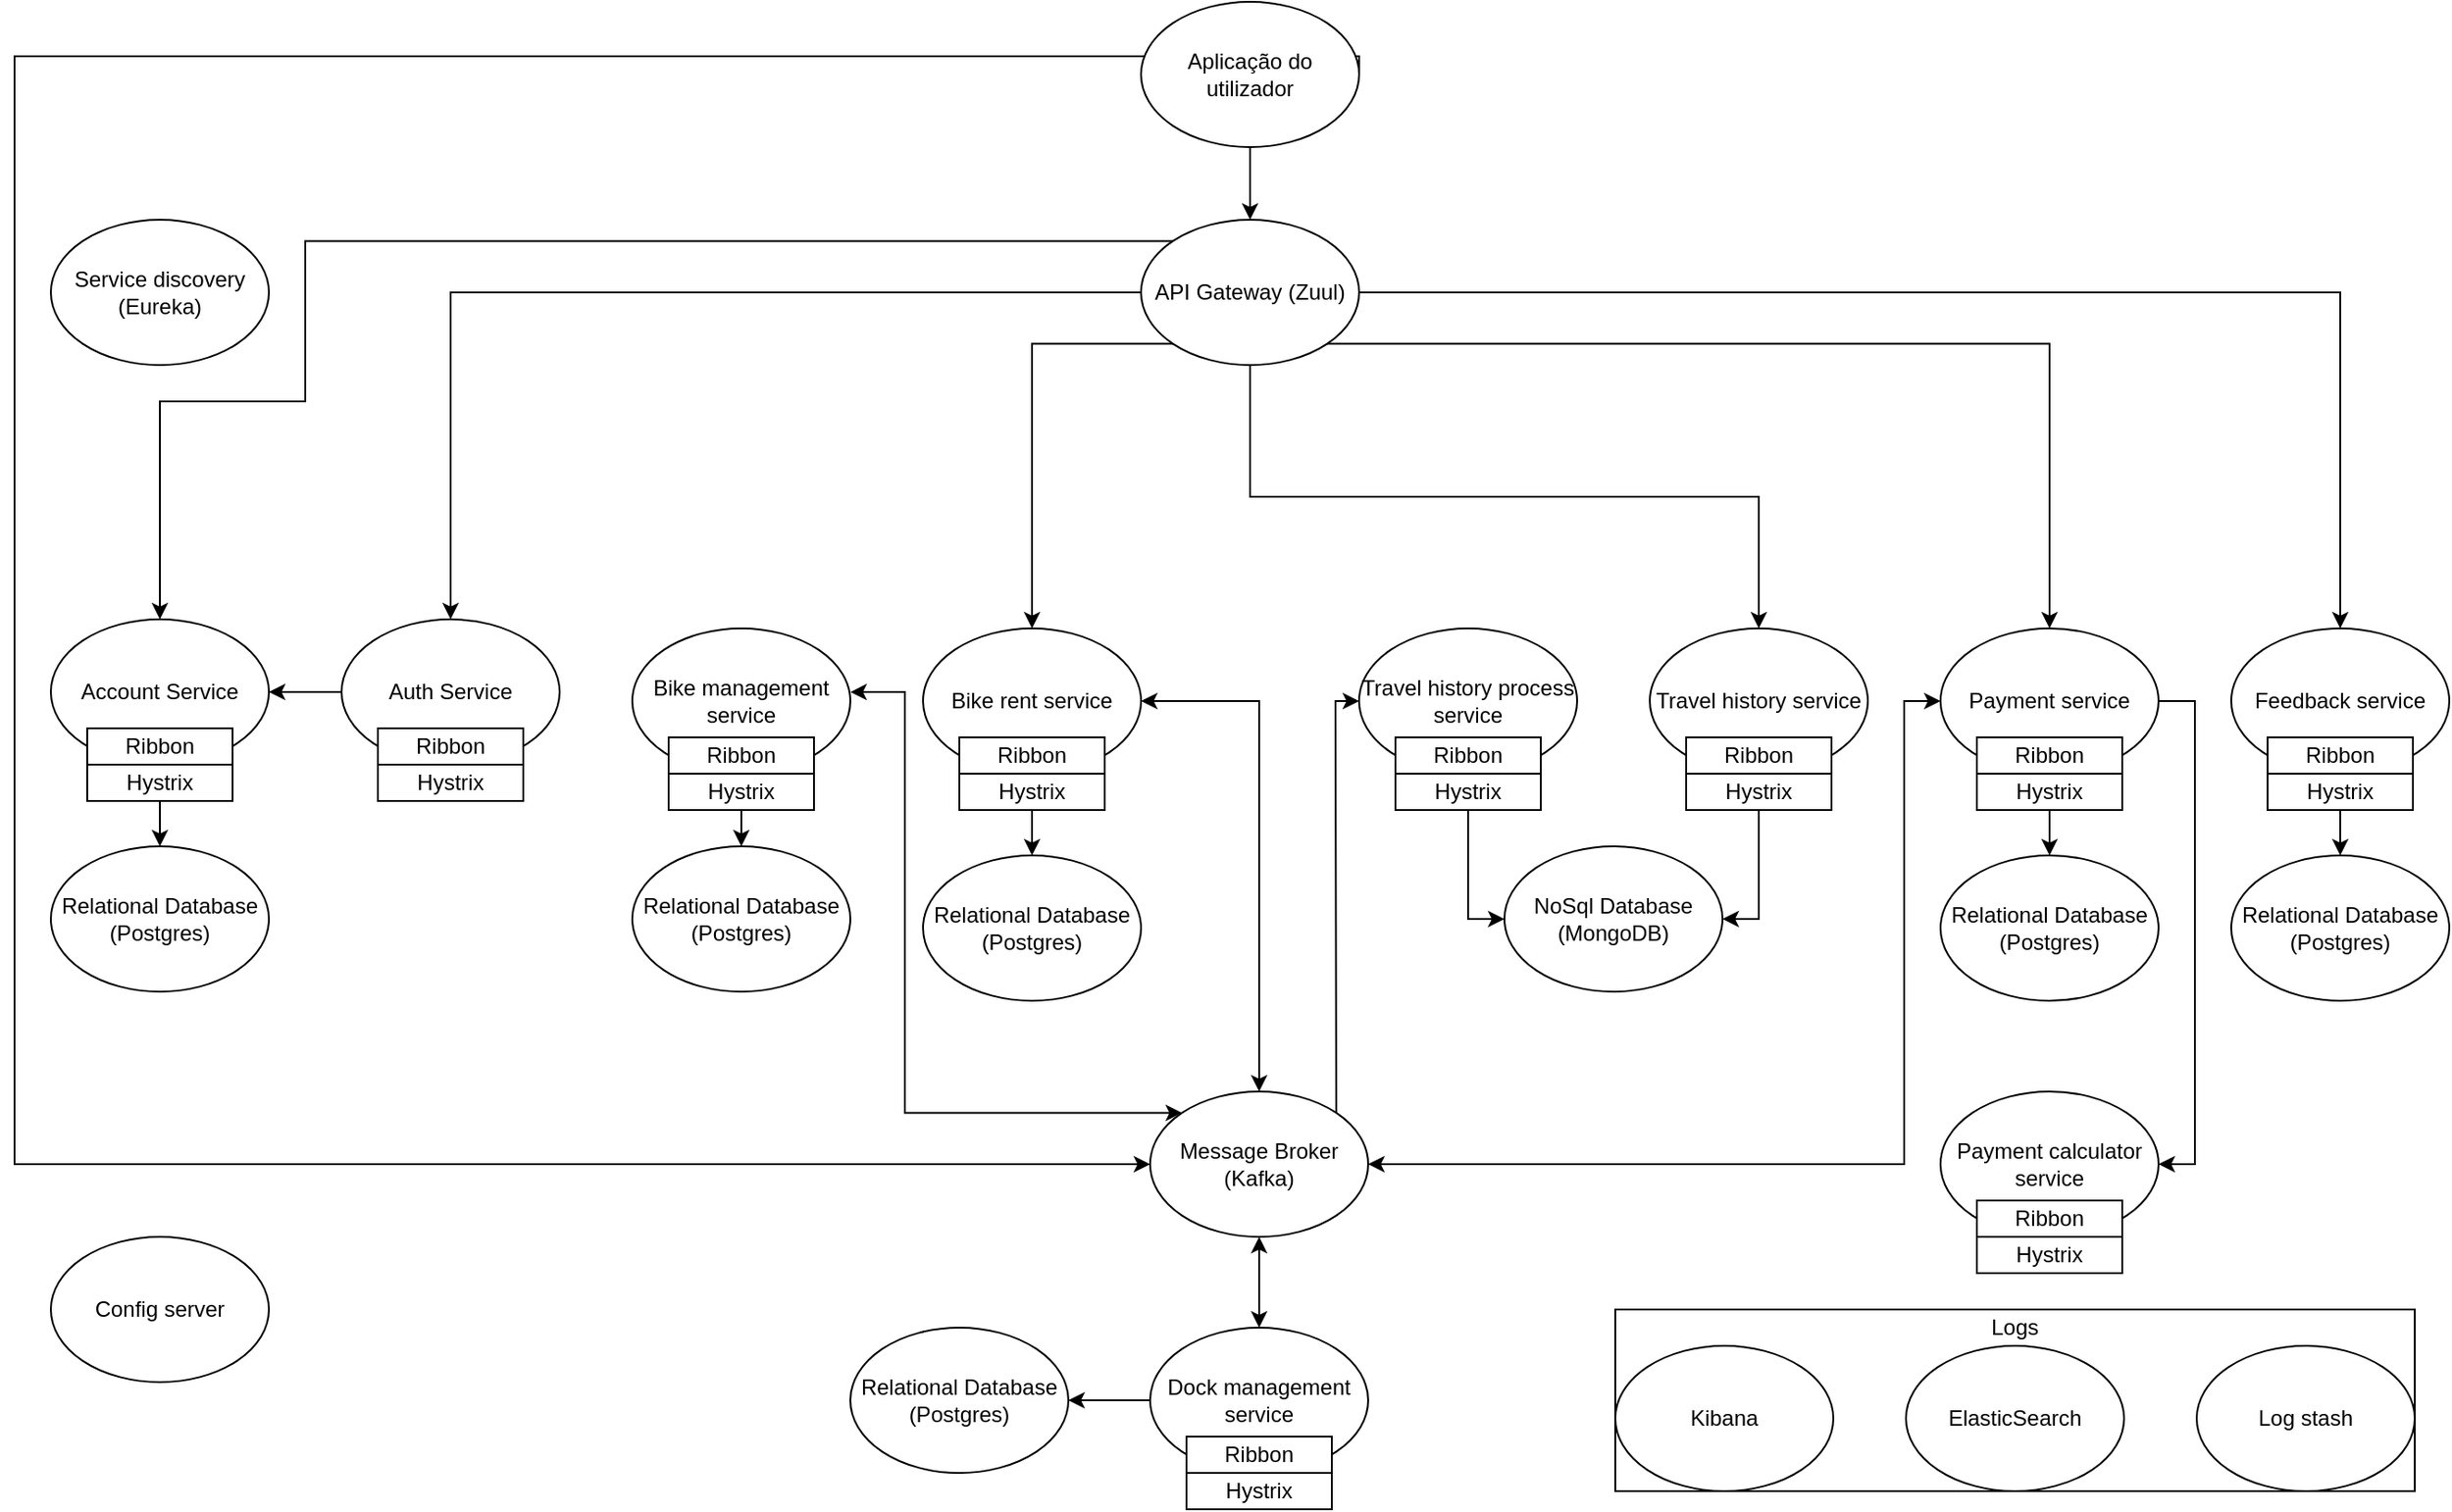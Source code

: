 <mxfile version="13.10.0" type="embed">
    <diagram id="CJzdPwFb055Scu8D0wkf" name="Page-1">
        <mxGraphModel dx="2063" dy="1266" grid="1" gridSize="10" guides="1" tooltips="1" connect="1" arrows="1" fold="1" page="1" pageScale="1" pageWidth="827" pageHeight="1169" math="0" shadow="0">
            <root>
                <mxCell id="0"/>
                <mxCell id="1" parent="0"/>
                <mxCell id="0WRFsFUqXYq3tekZzmE6-127" style="edgeStyle=orthogonalEdgeStyle;rounded=0;orthogonalLoop=1;jettySize=auto;html=1;exitX=1;exitY=0.5;exitDx=0;exitDy=0;entryX=0;entryY=0.5;entryDx=0;entryDy=0;" parent="1" source="0WRFsFUqXYq3tekZzmE6-1" target="0WRFsFUqXYq3tekZzmE6-118" edge="1">
                    <mxGeometry relative="1" as="geometry">
                        <Array as="points">
                            <mxPoint x="880" y="70"/>
                            <mxPoint x="140" y="70"/>
                            <mxPoint x="140" y="680"/>
                        </Array>
                    </mxGeometry>
                </mxCell>
                <mxCell id="0WRFsFUqXYq3tekZzmE6-195" style="edgeStyle=orthogonalEdgeStyle;rounded=0;orthogonalLoop=1;jettySize=auto;html=1;exitX=0.5;exitY=1;exitDx=0;exitDy=0;" parent="1" source="0WRFsFUqXYq3tekZzmE6-1" target="0WRFsFUqXYq3tekZzmE6-29" edge="1">
                    <mxGeometry relative="1" as="geometry"/>
                </mxCell>
                <mxCell id="0WRFsFUqXYq3tekZzmE6-1" value="Aplicação do utilizador" style="ellipse;whiteSpace=wrap;html=1;" parent="1" vertex="1">
                    <mxGeometry x="760" y="40" width="120" height="80" as="geometry"/>
                </mxCell>
                <mxCell id="0WRFsFUqXYq3tekZzmE6-28" value="Service discovery (Eureka)" style="ellipse;whiteSpace=wrap;html=1;" parent="1" vertex="1">
                    <mxGeometry x="160" y="160" width="120" height="80" as="geometry"/>
                </mxCell>
                <mxCell id="0WRFsFUqXYq3tekZzmE6-91" style="edgeStyle=orthogonalEdgeStyle;rounded=0;orthogonalLoop=1;jettySize=auto;html=1;entryX=0.5;entryY=0;entryDx=0;entryDy=0;" parent="1" source="0WRFsFUqXYq3tekZzmE6-29" target="0WRFsFUqXYq3tekZzmE6-34" edge="1">
                    <mxGeometry relative="1" as="geometry">
                        <Array as="points">
                            <mxPoint x="380" y="200"/>
                        </Array>
                    </mxGeometry>
                </mxCell>
                <mxCell id="0WRFsFUqXYq3tekZzmE6-205" style="edgeStyle=orthogonalEdgeStyle;rounded=0;orthogonalLoop=1;jettySize=auto;html=1;exitX=0;exitY=0;exitDx=0;exitDy=0;entryX=0.5;entryY=0;entryDx=0;entryDy=0;" parent="1" source="0WRFsFUqXYq3tekZzmE6-29" target="0WRFsFUqXYq3tekZzmE6-35" edge="1">
                    <mxGeometry relative="1" as="geometry">
                        <Array as="points">
                            <mxPoint x="300" y="172"/>
                            <mxPoint x="300" y="260"/>
                            <mxPoint x="220" y="260"/>
                        </Array>
                    </mxGeometry>
                </mxCell>
                <mxCell id="0WRFsFUqXYq3tekZzmE6-212" style="edgeStyle=orthogonalEdgeStyle;rounded=0;orthogonalLoop=1;jettySize=auto;html=1;exitX=0.5;exitY=1;exitDx=0;exitDy=0;entryX=0.5;entryY=0;entryDx=0;entryDy=0;" parent="1" source="0WRFsFUqXYq3tekZzmE6-29" target="0WRFsFUqXYq3tekZzmE6-108" edge="1">
                    <mxGeometry relative="1" as="geometry"/>
                </mxCell>
                <mxCell id="0WRFsFUqXYq3tekZzmE6-215" style="edgeStyle=orthogonalEdgeStyle;rounded=0;orthogonalLoop=1;jettySize=auto;html=1;exitX=1;exitY=1;exitDx=0;exitDy=0;" parent="1" source="0WRFsFUqXYq3tekZzmE6-29" target="0WRFsFUqXYq3tekZzmE6-38" edge="1">
                    <mxGeometry relative="1" as="geometry"/>
                </mxCell>
                <mxCell id="0WRFsFUqXYq3tekZzmE6-217" style="edgeStyle=orthogonalEdgeStyle;rounded=0;orthogonalLoop=1;jettySize=auto;html=1;exitX=1;exitY=0.5;exitDx=0;exitDy=0;" parent="1" source="0WRFsFUqXYq3tekZzmE6-29" target="0WRFsFUqXYq3tekZzmE6-89" edge="1">
                    <mxGeometry relative="1" as="geometry"/>
                </mxCell>
                <mxCell id="0WRFsFUqXYq3tekZzmE6-232" style="edgeStyle=elbowEdgeStyle;rounded=0;orthogonalLoop=1;jettySize=auto;html=1;exitX=0;exitY=1;exitDx=0;exitDy=0;entryX=0.5;entryY=0;entryDx=0;entryDy=0;" parent="1" source="0WRFsFUqXYq3tekZzmE6-29" target="0WRFsFUqXYq3tekZzmE6-51" edge="1">
                    <mxGeometry relative="1" as="geometry">
                        <Array as="points">
                            <mxPoint x="700" y="310"/>
                        </Array>
                    </mxGeometry>
                </mxCell>
                <mxCell id="0WRFsFUqXYq3tekZzmE6-29" value="API Gateway (Zuul)" style="ellipse;whiteSpace=wrap;html=1;" parent="1" vertex="1">
                    <mxGeometry x="760" y="160" width="120" height="80" as="geometry"/>
                </mxCell>
                <mxCell id="0WRFsFUqXYq3tekZzmE6-32" value="Relational Database (Postgres)" style="ellipse;whiteSpace=wrap;html=1;" parent="1" vertex="1">
                    <mxGeometry x="160" y="505" width="120" height="80" as="geometry"/>
                </mxCell>
                <mxCell id="0WRFsFUqXYq3tekZzmE6-202" style="edgeStyle=orthogonalEdgeStyle;rounded=0;orthogonalLoop=1;jettySize=auto;html=1;exitX=0;exitY=0.5;exitDx=0;exitDy=0;entryX=1;entryY=0.5;entryDx=0;entryDy=0;" parent="1" source="0WRFsFUqXYq3tekZzmE6-34" target="0WRFsFUqXYq3tekZzmE6-35" edge="1">
                    <mxGeometry relative="1" as="geometry"/>
                </mxCell>
                <mxCell id="0WRFsFUqXYq3tekZzmE6-34" value="Auth Service" style="ellipse;whiteSpace=wrap;html=1;" parent="1" vertex="1">
                    <mxGeometry x="320" y="380" width="120" height="80" as="geometry"/>
                </mxCell>
                <mxCell id="0WRFsFUqXYq3tekZzmE6-37" style="edgeStyle=orthogonalEdgeStyle;rounded=0;orthogonalLoop=1;jettySize=auto;html=1;exitX=0.5;exitY=1;exitDx=0;exitDy=0;entryX=0.5;entryY=0;entryDx=0;entryDy=0;" parent="1" source="0WRFsFUqXYq3tekZzmE6-35" target="0WRFsFUqXYq3tekZzmE6-32" edge="1">
                    <mxGeometry relative="1" as="geometry"/>
                </mxCell>
                <mxCell id="0WRFsFUqXYq3tekZzmE6-50" style="edgeStyle=orthogonalEdgeStyle;rounded=0;orthogonalLoop=1;jettySize=auto;html=1;entryX=0.5;entryY=0;entryDx=0;entryDy=0;" parent="1" source="0WRFsFUqXYq3tekZzmE6-38" target="0WRFsFUqXYq3tekZzmE6-49" edge="1">
                    <mxGeometry relative="1" as="geometry"/>
                </mxCell>
                <mxCell id="2" style="edgeStyle=orthogonalEdgeStyle;rounded=0;orthogonalLoop=1;jettySize=auto;html=1;exitX=1;exitY=0.5;exitDx=0;exitDy=0;entryX=1;entryY=0.5;entryDx=0;entryDy=0;" edge="1" parent="1" source="0WRFsFUqXYq3tekZzmE6-38" target="0WRFsFUqXYq3tekZzmE6-65">
                    <mxGeometry relative="1" as="geometry"/>
                </mxCell>
                <mxCell id="0WRFsFUqXYq3tekZzmE6-38" value="Payment service" style="ellipse;whiteSpace=wrap;html=1;" parent="1" vertex="1">
                    <mxGeometry x="1200" y="385" width="120" height="80" as="geometry"/>
                </mxCell>
                <mxCell id="0WRFsFUqXYq3tekZzmE6-49" value="Relational Database (Postgres)" style="ellipse;whiteSpace=wrap;html=1;" parent="1" vertex="1">
                    <mxGeometry x="1200" y="510" width="120" height="80" as="geometry"/>
                </mxCell>
                <mxCell id="0WRFsFUqXYq3tekZzmE6-55" style="edgeStyle=orthogonalEdgeStyle;rounded=0;orthogonalLoop=1;jettySize=auto;html=1;entryX=0.5;entryY=0;entryDx=0;entryDy=0;" parent="1" source="0WRFsFUqXYq3tekZzmE6-51" target="0WRFsFUqXYq3tekZzmE6-54" edge="1">
                    <mxGeometry relative="1" as="geometry"/>
                </mxCell>
                <mxCell id="0WRFsFUqXYq3tekZzmE6-51" value="Bike rent service" style="ellipse;whiteSpace=wrap;html=1;" parent="1" vertex="1">
                    <mxGeometry x="640" y="385" width="120" height="80" as="geometry"/>
                </mxCell>
                <mxCell id="0WRFsFUqXYq3tekZzmE6-54" value="Relational Database (Postgres)" style="ellipse;whiteSpace=wrap;html=1;" parent="1" vertex="1">
                    <mxGeometry x="640" y="510" width="120" height="80" as="geometry"/>
                </mxCell>
                <mxCell id="0WRFsFUqXYq3tekZzmE6-70" value="" style="group" parent="1" vertex="1" connectable="0">
                    <mxGeometry x="1021" y="780" width="440" height="80" as="geometry"/>
                </mxCell>
                <mxCell id="0WRFsFUqXYq3tekZzmE6-71" value="" style="rounded=0;whiteSpace=wrap;html=1;" parent="0WRFsFUqXYq3tekZzmE6-70" vertex="1">
                    <mxGeometry y="-20" width="440" height="100" as="geometry"/>
                </mxCell>
                <mxCell id="0WRFsFUqXYq3tekZzmE6-72" value="Kibana" style="ellipse;whiteSpace=wrap;html=1;" parent="0WRFsFUqXYq3tekZzmE6-70" vertex="1">
                    <mxGeometry width="120" height="80" as="geometry"/>
                </mxCell>
                <mxCell id="0WRFsFUqXYq3tekZzmE6-73" value="ElasticSearch" style="ellipse;whiteSpace=wrap;html=1;" parent="0WRFsFUqXYq3tekZzmE6-70" vertex="1">
                    <mxGeometry x="160" width="120" height="80" as="geometry"/>
                </mxCell>
                <mxCell id="0WRFsFUqXYq3tekZzmE6-74" value="Log stash" style="ellipse;whiteSpace=wrap;html=1;" parent="0WRFsFUqXYq3tekZzmE6-70" vertex="1">
                    <mxGeometry x="320" width="120" height="80" as="geometry"/>
                </mxCell>
                <mxCell id="0WRFsFUqXYq3tekZzmE6-75" value="Logs" style="text;html=1;strokeColor=none;fillColor=none;align=center;verticalAlign=middle;whiteSpace=wrap;rounded=0;" parent="0WRFsFUqXYq3tekZzmE6-70" vertex="1">
                    <mxGeometry x="200" y="-20" width="40" height="20" as="geometry"/>
                </mxCell>
                <mxCell id="0WRFsFUqXYq3tekZzmE6-114" style="edgeStyle=orthogonalEdgeStyle;rounded=0;orthogonalLoop=1;jettySize=auto;html=1;exitX=0.5;exitY=1;exitDx=0;exitDy=0;entryX=0;entryY=0.5;entryDx=0;entryDy=0;" parent="1" source="0WRFsFUqXYq3tekZzmE6-78" target="0WRFsFUqXYq3tekZzmE6-100" edge="1">
                    <mxGeometry relative="1" as="geometry"/>
                </mxCell>
                <mxCell id="0WRFsFUqXYq3tekZzmE6-78" value="Travel history process service" style="ellipse;whiteSpace=wrap;html=1;" parent="1" vertex="1">
                    <mxGeometry x="880" y="385" width="120" height="80" as="geometry"/>
                </mxCell>
                <mxCell id="0WRFsFUqXYq3tekZzmE6-105" style="edgeStyle=orthogonalEdgeStyle;rounded=0;orthogonalLoop=1;jettySize=auto;html=1;" parent="1" source="0WRFsFUqXYq3tekZzmE6-86" target="0WRFsFUqXYq3tekZzmE6-104" edge="1">
                    <mxGeometry relative="1" as="geometry"/>
                </mxCell>
                <mxCell id="0WRFsFUqXYq3tekZzmE6-97" style="edgeStyle=orthogonalEdgeStyle;rounded=0;orthogonalLoop=1;jettySize=auto;html=1;exitX=0.5;exitY=1;exitDx=0;exitDy=0;entryX=0.5;entryY=0;entryDx=0;entryDy=0;" parent="1" source="0WRFsFUqXYq3tekZzmE6-89" target="0WRFsFUqXYq3tekZzmE6-96" edge="1">
                    <mxGeometry relative="1" as="geometry"/>
                </mxCell>
                <mxCell id="0WRFsFUqXYq3tekZzmE6-89" value="Feedback service" style="ellipse;whiteSpace=wrap;html=1;" parent="1" vertex="1">
                    <mxGeometry x="1360" y="385" width="120" height="80" as="geometry"/>
                </mxCell>
                <mxCell id="0WRFsFUqXYq3tekZzmE6-103" style="edgeStyle=orthogonalEdgeStyle;rounded=0;orthogonalLoop=1;jettySize=auto;html=1;entryX=0.5;entryY=0;entryDx=0;entryDy=0;" parent="1" source="0WRFsFUqXYq3tekZzmE6-90" target="0WRFsFUqXYq3tekZzmE6-102" edge="1">
                    <mxGeometry relative="1" as="geometry"/>
                </mxCell>
                <mxCell id="0WRFsFUqXYq3tekZzmE6-90" value="Bike management service" style="ellipse;whiteSpace=wrap;html=1;" parent="1" vertex="1">
                    <mxGeometry x="480" y="385" width="120" height="80" as="geometry"/>
                </mxCell>
                <mxCell id="0WRFsFUqXYq3tekZzmE6-96" value="Relational Database (Postgres)" style="ellipse;whiteSpace=wrap;html=1;" parent="1" vertex="1">
                    <mxGeometry x="1360" y="510" width="120" height="80" as="geometry"/>
                </mxCell>
                <mxCell id="0WRFsFUqXYq3tekZzmE6-100" value="NoSql Database (MongoDB)" style="ellipse;whiteSpace=wrap;html=1;" parent="1" vertex="1">
                    <mxGeometry x="960" y="505" width="120" height="80" as="geometry"/>
                </mxCell>
                <mxCell id="0WRFsFUqXYq3tekZzmE6-102" value="Relational Database (Postgres)" style="ellipse;whiteSpace=wrap;html=1;" parent="1" vertex="1">
                    <mxGeometry x="480" y="505" width="120" height="80" as="geometry"/>
                </mxCell>
                <mxCell id="0WRFsFUqXYq3tekZzmE6-104" value="Relational Database (Postgres)" style="ellipse;whiteSpace=wrap;html=1;" parent="1" vertex="1">
                    <mxGeometry x="600" y="770" width="120" height="80" as="geometry"/>
                </mxCell>
                <mxCell id="0WRFsFUqXYq3tekZzmE6-115" style="edgeStyle=orthogonalEdgeStyle;rounded=0;orthogonalLoop=1;jettySize=auto;html=1;exitX=0.5;exitY=1;exitDx=0;exitDy=0;entryX=1;entryY=0.5;entryDx=0;entryDy=0;" parent="1" source="0WRFsFUqXYq3tekZzmE6-108" target="0WRFsFUqXYq3tekZzmE6-100" edge="1">
                    <mxGeometry relative="1" as="geometry"/>
                </mxCell>
                <mxCell id="0WRFsFUqXYq3tekZzmE6-108" value="Travel history service" style="ellipse;whiteSpace=wrap;html=1;" parent="1" vertex="1">
                    <mxGeometry x="1040" y="385" width="120" height="80" as="geometry"/>
                </mxCell>
                <mxCell id="0WRFsFUqXYq3tekZzmE6-223" style="edgeStyle=elbowEdgeStyle;rounded=0;orthogonalLoop=1;jettySize=auto;html=1;exitX=1;exitY=0;exitDx=0;exitDy=0;entryX=0;entryY=0.5;entryDx=0;entryDy=0;" parent="1" source="0WRFsFUqXYq3tekZzmE6-118" target="0WRFsFUqXYq3tekZzmE6-78" edge="1">
                    <mxGeometry relative="1" as="geometry">
                        <Array as="points">
                            <mxPoint x="867" y="560"/>
                            <mxPoint x="860" y="540"/>
                        </Array>
                    </mxGeometry>
                </mxCell>
                <mxCell id="0WRFsFUqXYq3tekZzmE6-118" value="Message Broker (Kafka)" style="ellipse;whiteSpace=wrap;html=1;" parent="1" vertex="1">
                    <mxGeometry x="765" y="640" width="120" height="80" as="geometry"/>
                </mxCell>
                <mxCell id="0WRFsFUqXYq3tekZzmE6-138" value="" style="group" parent="1" vertex="1" connectable="0">
                    <mxGeometry x="160" y="380" width="120" height="90" as="geometry"/>
                </mxCell>
                <mxCell id="0WRFsFUqXYq3tekZzmE6-35" value="Account Service" style="ellipse;whiteSpace=wrap;html=1;" parent="0WRFsFUqXYq3tekZzmE6-138" vertex="1">
                    <mxGeometry width="120" height="80" as="geometry"/>
                </mxCell>
                <mxCell id="0WRFsFUqXYq3tekZzmE6-146" value="" style="group" parent="1" vertex="1" connectable="0">
                    <mxGeometry x="340" y="440" width="80" height="40" as="geometry"/>
                </mxCell>
                <mxCell id="0WRFsFUqXYq3tekZzmE6-147" value="Hystrix" style="rounded=0;whiteSpace=wrap;html=1;" parent="0WRFsFUqXYq3tekZzmE6-146" vertex="1">
                    <mxGeometry y="20" width="80" height="20" as="geometry"/>
                </mxCell>
                <mxCell id="0WRFsFUqXYq3tekZzmE6-148" value="Ribbon" style="rounded=0;whiteSpace=wrap;html=1;" parent="0WRFsFUqXYq3tekZzmE6-146" vertex="1">
                    <mxGeometry width="80" height="20" as="geometry"/>
                </mxCell>
                <mxCell id="0WRFsFUqXYq3tekZzmE6-134" value="Hystrix" style="rounded=0;whiteSpace=wrap;html=1;" parent="1" vertex="1">
                    <mxGeometry x="180" y="460" width="80" height="20" as="geometry"/>
                </mxCell>
                <mxCell id="0WRFsFUqXYq3tekZzmE6-135" value="Ribbon" style="rounded=0;whiteSpace=wrap;html=1;" parent="1" vertex="1">
                    <mxGeometry x="180" y="440" width="80" height="20" as="geometry"/>
                </mxCell>
                <mxCell id="0WRFsFUqXYq3tekZzmE6-150" value="" style="group" parent="1" vertex="1" connectable="0">
                    <mxGeometry x="500" y="445" width="80" height="40" as="geometry"/>
                </mxCell>
                <mxCell id="0WRFsFUqXYq3tekZzmE6-151" value="Hystrix" style="rounded=0;whiteSpace=wrap;html=1;" parent="0WRFsFUqXYq3tekZzmE6-150" vertex="1">
                    <mxGeometry y="20" width="80" height="20" as="geometry"/>
                </mxCell>
                <mxCell id="0WRFsFUqXYq3tekZzmE6-152" value="Ribbon" style="rounded=0;whiteSpace=wrap;html=1;" parent="0WRFsFUqXYq3tekZzmE6-150" vertex="1">
                    <mxGeometry width="80" height="20" as="geometry"/>
                </mxCell>
                <mxCell id="0WRFsFUqXYq3tekZzmE6-153" value="" style="group" parent="1" vertex="1" connectable="0">
                    <mxGeometry x="660" y="445" width="80" height="40" as="geometry"/>
                </mxCell>
                <mxCell id="0WRFsFUqXYq3tekZzmE6-154" value="Hystrix" style="rounded=0;whiteSpace=wrap;html=1;" parent="0WRFsFUqXYq3tekZzmE6-153" vertex="1">
                    <mxGeometry y="20" width="80" height="20" as="geometry"/>
                </mxCell>
                <mxCell id="0WRFsFUqXYq3tekZzmE6-155" value="Ribbon" style="rounded=0;whiteSpace=wrap;html=1;" parent="0WRFsFUqXYq3tekZzmE6-153" vertex="1">
                    <mxGeometry width="80" height="20" as="geometry"/>
                </mxCell>
                <mxCell id="0WRFsFUqXYq3tekZzmE6-176" value="" style="group" parent="1" vertex="1" connectable="0">
                    <mxGeometry x="900" y="445" width="80" height="40" as="geometry"/>
                </mxCell>
                <mxCell id="0WRFsFUqXYq3tekZzmE6-177" value="Hystrix" style="rounded=0;whiteSpace=wrap;html=1;" parent="0WRFsFUqXYq3tekZzmE6-176" vertex="1">
                    <mxGeometry y="20" width="80" height="20" as="geometry"/>
                </mxCell>
                <mxCell id="0WRFsFUqXYq3tekZzmE6-178" value="Ribbon" style="rounded=0;whiteSpace=wrap;html=1;" parent="0WRFsFUqXYq3tekZzmE6-176" vertex="1">
                    <mxGeometry width="80" height="20" as="geometry"/>
                </mxCell>
                <mxCell id="0WRFsFUqXYq3tekZzmE6-180" value="Hystrix" style="rounded=0;whiteSpace=wrap;html=1;" parent="1" vertex="1">
                    <mxGeometry x="1060" y="465" width="80" height="20" as="geometry"/>
                </mxCell>
                <mxCell id="0WRFsFUqXYq3tekZzmE6-181" value="Ribbon" style="rounded=0;whiteSpace=wrap;html=1;" parent="1" vertex="1">
                    <mxGeometry x="1060" y="445" width="80" height="20" as="geometry"/>
                </mxCell>
                <mxCell id="0WRFsFUqXYq3tekZzmE6-190" value="Ribbon" style="rounded=0;whiteSpace=wrap;html=1;" parent="1" vertex="1">
                    <mxGeometry x="1220" y="445" width="80" height="20" as="geometry"/>
                </mxCell>
                <mxCell id="0WRFsFUqXYq3tekZzmE6-189" value="Hystrix" style="rounded=0;whiteSpace=wrap;html=1;" parent="1" vertex="1">
                    <mxGeometry x="1220" y="465" width="80" height="20" as="geometry"/>
                </mxCell>
                <mxCell id="0WRFsFUqXYq3tekZzmE6-193" value="Ribbon" style="rounded=0;whiteSpace=wrap;html=1;" parent="1" vertex="1">
                    <mxGeometry x="1380" y="445" width="80" height="20" as="geometry"/>
                </mxCell>
                <mxCell id="0WRFsFUqXYq3tekZzmE6-194" value="Hystrix" style="rounded=0;whiteSpace=wrap;html=1;" parent="1" vertex="1">
                    <mxGeometry x="1380" y="465" width="80" height="20" as="geometry"/>
                </mxCell>
                <mxCell id="0WRFsFUqXYq3tekZzmE6-220" value="" style="endArrow=classic;startArrow=classic;html=1;entryX=1;entryY=0.5;entryDx=0;entryDy=0;edgeStyle=orthogonalEdgeStyle;exitX=0.5;exitY=0;exitDx=0;exitDy=0;rounded=0;" parent="1" source="0WRFsFUqXYq3tekZzmE6-118" target="0WRFsFUqXYq3tekZzmE6-51" edge="1">
                    <mxGeometry width="50" height="50" relative="1" as="geometry">
                        <mxPoint x="500" y="700" as="sourcePoint"/>
                        <mxPoint x="500" y="630" as="targetPoint"/>
                        <Array as="points">
                            <mxPoint x="825" y="425"/>
                        </Array>
                    </mxGeometry>
                </mxCell>
                <mxCell id="0WRFsFUqXYq3tekZzmE6-225" value="" style="endArrow=classic;startArrow=classic;html=1;entryX=0.5;entryY=1;entryDx=0;entryDy=0;edgeStyle=orthogonalEdgeStyle;rounded=0;exitX=0.5;exitY=0;exitDx=0;exitDy=0;" parent="1" source="0WRFsFUqXYq3tekZzmE6-86" target="0WRFsFUqXYq3tekZzmE6-118" edge="1">
                    <mxGeometry width="50" height="50" relative="1" as="geometry">
                        <mxPoint x="1005.016" y="771.716" as="sourcePoint"/>
                        <mxPoint x="1302.59" y="420" as="targetPoint"/>
                        <Array as="points">
                            <mxPoint x="825" y="740"/>
                            <mxPoint x="825" y="740"/>
                        </Array>
                    </mxGeometry>
                </mxCell>
                <mxCell id="0WRFsFUqXYq3tekZzmE6-226" value="" style="group" parent="1" vertex="1" connectable="0">
                    <mxGeometry x="765" y="770" width="120" height="100" as="geometry"/>
                </mxCell>
                <mxCell id="0WRFsFUqXYq3tekZzmE6-86" value="&lt;div&gt;Dock management service&lt;/div&gt;" style="ellipse;whiteSpace=wrap;html=1;" parent="0WRFsFUqXYq3tekZzmE6-226" vertex="1">
                    <mxGeometry width="120" height="80" as="geometry"/>
                </mxCell>
                <mxCell id="0WRFsFUqXYq3tekZzmE6-172" value="" style="group" parent="0WRFsFUqXYq3tekZzmE6-226" vertex="1" connectable="0">
                    <mxGeometry x="20" y="60" width="80" height="40" as="geometry"/>
                </mxCell>
                <mxCell id="0WRFsFUqXYq3tekZzmE6-173" value="Hystrix" style="rounded=0;whiteSpace=wrap;html=1;" parent="0WRFsFUqXYq3tekZzmE6-172" vertex="1">
                    <mxGeometry y="20" width="80" height="20" as="geometry"/>
                </mxCell>
                <mxCell id="0WRFsFUqXYq3tekZzmE6-174" value="Ribbon" style="rounded=0;whiteSpace=wrap;html=1;" parent="0WRFsFUqXYq3tekZzmE6-172" vertex="1">
                    <mxGeometry width="80" height="20" as="geometry"/>
                </mxCell>
                <mxCell id="0WRFsFUqXYq3tekZzmE6-233" value="" style="group" parent="1" vertex="1" connectable="0">
                    <mxGeometry x="1200" y="640" width="120" height="100" as="geometry"/>
                </mxCell>
                <mxCell id="0WRFsFUqXYq3tekZzmE6-65" value="Payment calculator service" style="ellipse;whiteSpace=wrap;html=1;" parent="0WRFsFUqXYq3tekZzmE6-233" vertex="1">
                    <mxGeometry width="120" height="80" as="geometry"/>
                </mxCell>
                <mxCell id="0WRFsFUqXYq3tekZzmE6-185" value="Hystrix" style="rounded=0;whiteSpace=wrap;html=1;" parent="0WRFsFUqXYq3tekZzmE6-233" vertex="1">
                    <mxGeometry x="20" y="80" width="80" height="20" as="geometry"/>
                </mxCell>
                <mxCell id="0WRFsFUqXYq3tekZzmE6-186" value="Ribbon" style="rounded=0;whiteSpace=wrap;html=1;" parent="0WRFsFUqXYq3tekZzmE6-233" vertex="1">
                    <mxGeometry x="20" y="60" width="80" height="20" as="geometry"/>
                </mxCell>
                <mxCell id="0WRFsFUqXYq3tekZzmE6-235" value="" style="endArrow=classic;startArrow=classic;html=1;entryX=1;entryY=0.438;entryDx=0;entryDy=0;edgeStyle=orthogonalEdgeStyle;exitX=0;exitY=0;exitDx=0;exitDy=0;rounded=0;entryPerimeter=0;" parent="1" source="0WRFsFUqXYq3tekZzmE6-118" target="0WRFsFUqXYq3tekZzmE6-90" edge="1">
                    <mxGeometry width="50" height="50" relative="1" as="geometry">
                        <mxPoint x="675.0" y="635" as="sourcePoint"/>
                        <mxPoint x="610.0" y="420" as="targetPoint"/>
                        <Array as="points">
                            <mxPoint x="630" y="652"/>
                            <mxPoint x="630" y="420"/>
                        </Array>
                    </mxGeometry>
                </mxCell>
                <mxCell id="0WRFsFUqXYq3tekZzmE6-239" value="" style="endArrow=classic;startArrow=classic;html=1;entryX=1;entryY=0.5;entryDx=0;entryDy=0;edgeStyle=orthogonalEdgeStyle;rounded=0;exitX=0;exitY=0.5;exitDx=0;exitDy=0;" parent="1" source="0WRFsFUqXYq3tekZzmE6-38" target="0WRFsFUqXYq3tekZzmE6-118" edge="1">
                    <mxGeometry width="50" height="50" relative="1" as="geometry">
                        <mxPoint x="997.426" y="640.004" as="sourcePoint"/>
                        <mxPoint x="1040.0" y="691.72" as="targetPoint"/>
                        <Array as="points">
                            <mxPoint x="1180" y="425"/>
                            <mxPoint x="1180" y="680"/>
                        </Array>
                    </mxGeometry>
                </mxCell>
                <mxCell id="0WRFsFUqXYq3tekZzmE6-240" value="Config server" style="ellipse;whiteSpace=wrap;html=1;" parent="1" vertex="1">
                    <mxGeometry x="160" y="720" width="120" height="80" as="geometry"/>
                </mxCell>
            </root>
        </mxGraphModel>
    </diagram>
</mxfile>